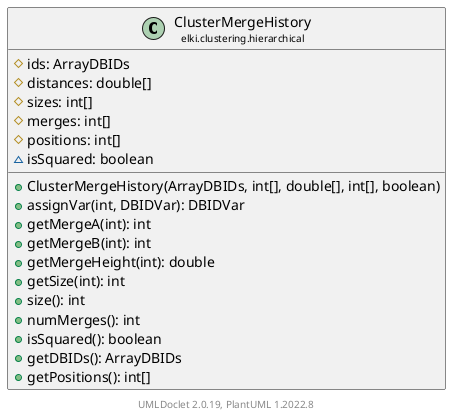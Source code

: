 @startuml
    remove .*\.(Instance|Par|Parameterizer|Factory)$
    set namespaceSeparator none
    hide empty fields
    hide empty methods

    class "<size:14>ClusterMergeHistory\n<size:10>elki.clustering.hierarchical" as elki.clustering.hierarchical.ClusterMergeHistory [[ClusterMergeHistory.html]] {
        #ids: ArrayDBIDs
        #distances: double[]
        #sizes: int[]
        #merges: int[]
        #positions: int[]
        ~isSquared: boolean
        +ClusterMergeHistory(ArrayDBIDs, int[], double[], int[], boolean)
        +assignVar(int, DBIDVar): DBIDVar
        +getMergeA(int): int
        +getMergeB(int): int
        +getMergeHeight(int): double
        +getSize(int): int
        +size(): int
        +numMerges(): int
        +isSquared(): boolean
        +getDBIDs(): ArrayDBIDs
        +getPositions(): int[]
    }

    center footer UMLDoclet 2.0.19, PlantUML 1.2022.8
@enduml
